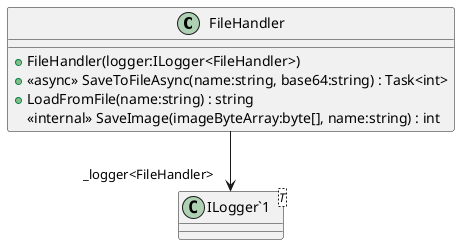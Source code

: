 @startuml
class FileHandler {
    + FileHandler(logger:ILogger<FileHandler>)
    + <<async>> SaveToFileAsync(name:string, base64:string) : Task<int>
    + LoadFromFile(name:string) : string
    <<internal>> SaveImage(imageByteArray:byte[], name:string) : int
}
class "ILogger`1"<T> {
}
FileHandler --> "_logger<FileHandler>" "ILogger`1"
@enduml
